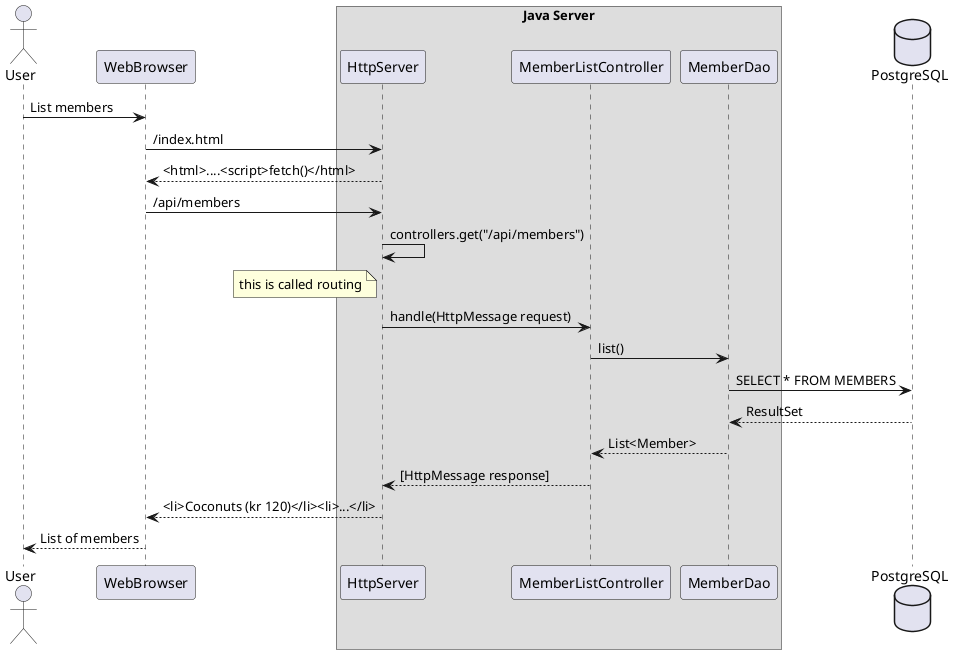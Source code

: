 @startuml

actor User
participant WebBrowser

box Java Server
    participant HttpServer
    participant MemberListController
    participant MemberDao
end box

database PostgreSQL

User -> WebBrowser: List members
WebBrowser -> HttpServer: /index.html
WebBrowser <-- HttpServer: <html>....<script>fetch()</html>
WebBrowser -> HttpServer: /api/members
HttpServer -> HttpServer: controllers.get("/api/members")
note left of HttpServer: this is called routing
HttpServer -> MemberListController: handle(HttpMessage request)
MemberListController -> MemberDao: list()
MemberDao -> PostgreSQL: SELECT * FROM MEMBERS
MemberDao <-- PostgreSQL: ResultSet
MemberListController <-- MemberDao: List<Member>
HttpServer <-- MemberListController: [HttpMessage response]
WebBrowser <-- HttpServer: <li>Coconuts (kr 120)</li><li>...</li>
User <-- WebBrowser: List of members
@enduml